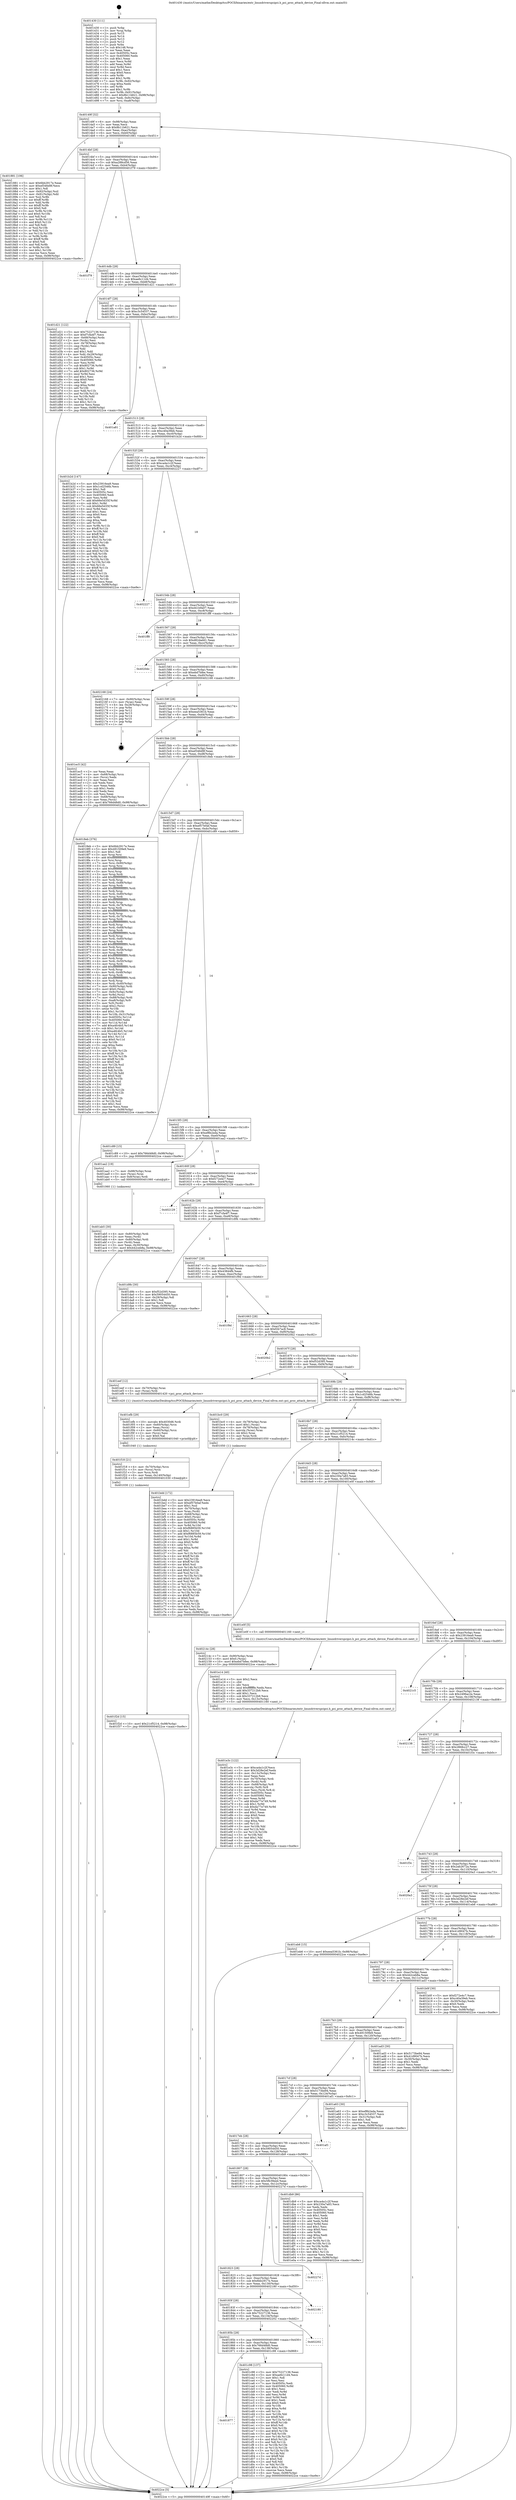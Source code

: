 digraph "0x401430" {
  label = "0x401430 (/mnt/c/Users/mathe/Desktop/tcc/POCII/binaries/extr_linuxdriverspcipci.h_pci_proc_attach_device_Final-ollvm.out::main(0))"
  labelloc = "t"
  node[shape=record]

  Entry [label="",width=0.3,height=0.3,shape=circle,fillcolor=black,style=filled]
  "0x40149f" [label="{
     0x40149f [32]\l
     | [instrs]\l
     &nbsp;&nbsp;0x40149f \<+6\>: mov -0x98(%rbp),%eax\l
     &nbsp;&nbsp;0x4014a5 \<+2\>: mov %eax,%ecx\l
     &nbsp;&nbsp;0x4014a7 \<+6\>: sub $0x8b11b621,%ecx\l
     &nbsp;&nbsp;0x4014ad \<+6\>: mov %eax,-0xac(%rbp)\l
     &nbsp;&nbsp;0x4014b3 \<+6\>: mov %ecx,-0xb0(%rbp)\l
     &nbsp;&nbsp;0x4014b9 \<+6\>: je 0000000000401881 \<main+0x451\>\l
  }"]
  "0x401881" [label="{
     0x401881 [106]\l
     | [instrs]\l
     &nbsp;&nbsp;0x401881 \<+5\>: mov $0x6bb2917e,%eax\l
     &nbsp;&nbsp;0x401886 \<+5\>: mov $0xef346d9f,%ecx\l
     &nbsp;&nbsp;0x40188b \<+2\>: mov $0x1,%dl\l
     &nbsp;&nbsp;0x40188d \<+7\>: mov -0x92(%rbp),%sil\l
     &nbsp;&nbsp;0x401894 \<+7\>: mov -0x91(%rbp),%dil\l
     &nbsp;&nbsp;0x40189b \<+3\>: mov %sil,%r8b\l
     &nbsp;&nbsp;0x40189e \<+4\>: xor $0xff,%r8b\l
     &nbsp;&nbsp;0x4018a2 \<+3\>: mov %dil,%r9b\l
     &nbsp;&nbsp;0x4018a5 \<+4\>: xor $0xff,%r9b\l
     &nbsp;&nbsp;0x4018a9 \<+3\>: xor $0x0,%dl\l
     &nbsp;&nbsp;0x4018ac \<+3\>: mov %r8b,%r10b\l
     &nbsp;&nbsp;0x4018af \<+4\>: and $0x0,%r10b\l
     &nbsp;&nbsp;0x4018b3 \<+3\>: and %dl,%sil\l
     &nbsp;&nbsp;0x4018b6 \<+3\>: mov %r9b,%r11b\l
     &nbsp;&nbsp;0x4018b9 \<+4\>: and $0x0,%r11b\l
     &nbsp;&nbsp;0x4018bd \<+3\>: and %dl,%dil\l
     &nbsp;&nbsp;0x4018c0 \<+3\>: or %sil,%r10b\l
     &nbsp;&nbsp;0x4018c3 \<+3\>: or %dil,%r11b\l
     &nbsp;&nbsp;0x4018c6 \<+3\>: xor %r11b,%r10b\l
     &nbsp;&nbsp;0x4018c9 \<+3\>: or %r9b,%r8b\l
     &nbsp;&nbsp;0x4018cc \<+4\>: xor $0xff,%r8b\l
     &nbsp;&nbsp;0x4018d0 \<+3\>: or $0x0,%dl\l
     &nbsp;&nbsp;0x4018d3 \<+3\>: and %dl,%r8b\l
     &nbsp;&nbsp;0x4018d6 \<+3\>: or %r8b,%r10b\l
     &nbsp;&nbsp;0x4018d9 \<+4\>: test $0x1,%r10b\l
     &nbsp;&nbsp;0x4018dd \<+3\>: cmovne %ecx,%eax\l
     &nbsp;&nbsp;0x4018e0 \<+6\>: mov %eax,-0x98(%rbp)\l
     &nbsp;&nbsp;0x4018e6 \<+5\>: jmp 00000000004022ce \<main+0xe9e\>\l
  }"]
  "0x4014bf" [label="{
     0x4014bf [28]\l
     | [instrs]\l
     &nbsp;&nbsp;0x4014bf \<+5\>: jmp 00000000004014c4 \<main+0x94\>\l
     &nbsp;&nbsp;0x4014c4 \<+6\>: mov -0xac(%rbp),%eax\l
     &nbsp;&nbsp;0x4014ca \<+5\>: sub $0xa288cd56,%eax\l
     &nbsp;&nbsp;0x4014cf \<+6\>: mov %eax,-0xb4(%rbp)\l
     &nbsp;&nbsp;0x4014d5 \<+6\>: je 0000000000401f79 \<main+0xb49\>\l
  }"]
  "0x4022ce" [label="{
     0x4022ce [5]\l
     | [instrs]\l
     &nbsp;&nbsp;0x4022ce \<+5\>: jmp 000000000040149f \<main+0x6f\>\l
  }"]
  "0x401430" [label="{
     0x401430 [111]\l
     | [instrs]\l
     &nbsp;&nbsp;0x401430 \<+1\>: push %rbp\l
     &nbsp;&nbsp;0x401431 \<+3\>: mov %rsp,%rbp\l
     &nbsp;&nbsp;0x401434 \<+2\>: push %r15\l
     &nbsp;&nbsp;0x401436 \<+2\>: push %r14\l
     &nbsp;&nbsp;0x401438 \<+2\>: push %r13\l
     &nbsp;&nbsp;0x40143a \<+2\>: push %r12\l
     &nbsp;&nbsp;0x40143c \<+1\>: push %rbx\l
     &nbsp;&nbsp;0x40143d \<+7\>: sub $0x148,%rsp\l
     &nbsp;&nbsp;0x401444 \<+2\>: xor %eax,%eax\l
     &nbsp;&nbsp;0x401446 \<+7\>: mov 0x40505c,%ecx\l
     &nbsp;&nbsp;0x40144d \<+7\>: mov 0x405060,%edx\l
     &nbsp;&nbsp;0x401454 \<+3\>: sub $0x1,%eax\l
     &nbsp;&nbsp;0x401457 \<+3\>: mov %ecx,%r8d\l
     &nbsp;&nbsp;0x40145a \<+3\>: add %eax,%r8d\l
     &nbsp;&nbsp;0x40145d \<+4\>: imul %r8d,%ecx\l
     &nbsp;&nbsp;0x401461 \<+3\>: and $0x1,%ecx\l
     &nbsp;&nbsp;0x401464 \<+3\>: cmp $0x0,%ecx\l
     &nbsp;&nbsp;0x401467 \<+4\>: sete %r9b\l
     &nbsp;&nbsp;0x40146b \<+4\>: and $0x1,%r9b\l
     &nbsp;&nbsp;0x40146f \<+7\>: mov %r9b,-0x92(%rbp)\l
     &nbsp;&nbsp;0x401476 \<+3\>: cmp $0xa,%edx\l
     &nbsp;&nbsp;0x401479 \<+4\>: setl %r9b\l
     &nbsp;&nbsp;0x40147d \<+4\>: and $0x1,%r9b\l
     &nbsp;&nbsp;0x401481 \<+7\>: mov %r9b,-0x91(%rbp)\l
     &nbsp;&nbsp;0x401488 \<+10\>: movl $0x8b11b621,-0x98(%rbp)\l
     &nbsp;&nbsp;0x401492 \<+6\>: mov %edi,-0x9c(%rbp)\l
     &nbsp;&nbsp;0x401498 \<+7\>: mov %rsi,-0xa8(%rbp)\l
  }"]
  Exit [label="",width=0.3,height=0.3,shape=circle,fillcolor=black,style=filled,peripheries=2]
  "0x401f79" [label="{
     0x401f79\l
  }", style=dashed]
  "0x4014db" [label="{
     0x4014db [28]\l
     | [instrs]\l
     &nbsp;&nbsp;0x4014db \<+5\>: jmp 00000000004014e0 \<main+0xb0\>\l
     &nbsp;&nbsp;0x4014e0 \<+6\>: mov -0xac(%rbp),%eax\l
     &nbsp;&nbsp;0x4014e6 \<+5\>: sub $0xae6c11d4,%eax\l
     &nbsp;&nbsp;0x4014eb \<+6\>: mov %eax,-0xb8(%rbp)\l
     &nbsp;&nbsp;0x4014f1 \<+6\>: je 0000000000401d21 \<main+0x8f1\>\l
  }"]
  "0x401f2d" [label="{
     0x401f2d [15]\l
     | [instrs]\l
     &nbsp;&nbsp;0x401f2d \<+10\>: movl $0x21cf5214,-0x98(%rbp)\l
     &nbsp;&nbsp;0x401f37 \<+5\>: jmp 00000000004022ce \<main+0xe9e\>\l
  }"]
  "0x401d21" [label="{
     0x401d21 [122]\l
     | [instrs]\l
     &nbsp;&nbsp;0x401d21 \<+5\>: mov $0x75227136,%eax\l
     &nbsp;&nbsp;0x401d26 \<+5\>: mov $0xf7cfa4f7,%ecx\l
     &nbsp;&nbsp;0x401d2b \<+4\>: mov -0x68(%rbp),%rdx\l
     &nbsp;&nbsp;0x401d2f \<+2\>: mov (%rdx),%esi\l
     &nbsp;&nbsp;0x401d31 \<+4\>: mov -0x78(%rbp),%rdx\l
     &nbsp;&nbsp;0x401d35 \<+2\>: cmp (%rdx),%esi\l
     &nbsp;&nbsp;0x401d37 \<+4\>: setl %dil\l
     &nbsp;&nbsp;0x401d3b \<+4\>: and $0x1,%dil\l
     &nbsp;&nbsp;0x401d3f \<+4\>: mov %dil,-0x29(%rbp)\l
     &nbsp;&nbsp;0x401d43 \<+7\>: mov 0x40505c,%esi\l
     &nbsp;&nbsp;0x401d4a \<+8\>: mov 0x405060,%r8d\l
     &nbsp;&nbsp;0x401d52 \<+3\>: mov %esi,%r9d\l
     &nbsp;&nbsp;0x401d55 \<+7\>: sub $0x802736,%r9d\l
     &nbsp;&nbsp;0x401d5c \<+4\>: sub $0x1,%r9d\l
     &nbsp;&nbsp;0x401d60 \<+7\>: add $0x802736,%r9d\l
     &nbsp;&nbsp;0x401d67 \<+4\>: imul %r9d,%esi\l
     &nbsp;&nbsp;0x401d6b \<+3\>: and $0x1,%esi\l
     &nbsp;&nbsp;0x401d6e \<+3\>: cmp $0x0,%esi\l
     &nbsp;&nbsp;0x401d71 \<+4\>: sete %dil\l
     &nbsp;&nbsp;0x401d75 \<+4\>: cmp $0xa,%r8d\l
     &nbsp;&nbsp;0x401d79 \<+4\>: setl %r10b\l
     &nbsp;&nbsp;0x401d7d \<+3\>: mov %dil,%r11b\l
     &nbsp;&nbsp;0x401d80 \<+3\>: and %r10b,%r11b\l
     &nbsp;&nbsp;0x401d83 \<+3\>: xor %r10b,%dil\l
     &nbsp;&nbsp;0x401d86 \<+3\>: or %dil,%r11b\l
     &nbsp;&nbsp;0x401d89 \<+4\>: test $0x1,%r11b\l
     &nbsp;&nbsp;0x401d8d \<+3\>: cmovne %ecx,%eax\l
     &nbsp;&nbsp;0x401d90 \<+6\>: mov %eax,-0x98(%rbp)\l
     &nbsp;&nbsp;0x401d96 \<+5\>: jmp 00000000004022ce \<main+0xe9e\>\l
  }"]
  "0x4014f7" [label="{
     0x4014f7 [28]\l
     | [instrs]\l
     &nbsp;&nbsp;0x4014f7 \<+5\>: jmp 00000000004014fc \<main+0xcc\>\l
     &nbsp;&nbsp;0x4014fc \<+6\>: mov -0xac(%rbp),%eax\l
     &nbsp;&nbsp;0x401502 \<+5\>: sub $0xc3c54537,%eax\l
     &nbsp;&nbsp;0x401507 \<+6\>: mov %eax,-0xbc(%rbp)\l
     &nbsp;&nbsp;0x40150d \<+6\>: je 0000000000401a81 \<main+0x651\>\l
  }"]
  "0x401f18" [label="{
     0x401f18 [21]\l
     | [instrs]\l
     &nbsp;&nbsp;0x401f18 \<+4\>: mov -0x70(%rbp),%rcx\l
     &nbsp;&nbsp;0x401f1c \<+3\>: mov (%rcx),%rcx\l
     &nbsp;&nbsp;0x401f1f \<+3\>: mov %rcx,%rdi\l
     &nbsp;&nbsp;0x401f22 \<+6\>: mov %eax,-0x140(%rbp)\l
     &nbsp;&nbsp;0x401f28 \<+5\>: call 0000000000401030 \<free@plt\>\l
     | [calls]\l
     &nbsp;&nbsp;0x401030 \{1\} (unknown)\l
  }"]
  "0x401a81" [label="{
     0x401a81\l
  }", style=dashed]
  "0x401513" [label="{
     0x401513 [28]\l
     | [instrs]\l
     &nbsp;&nbsp;0x401513 \<+5\>: jmp 0000000000401518 \<main+0xe8\>\l
     &nbsp;&nbsp;0x401518 \<+6\>: mov -0xac(%rbp),%eax\l
     &nbsp;&nbsp;0x40151e \<+5\>: sub $0xc40a39eb,%eax\l
     &nbsp;&nbsp;0x401523 \<+6\>: mov %eax,-0xc0(%rbp)\l
     &nbsp;&nbsp;0x401529 \<+6\>: je 0000000000401b2d \<main+0x6fd\>\l
  }"]
  "0x401efb" [label="{
     0x401efb [29]\l
     | [instrs]\l
     &nbsp;&nbsp;0x401efb \<+10\>: movabs $0x4030d6,%rdi\l
     &nbsp;&nbsp;0x401f05 \<+4\>: mov -0x60(%rbp),%rcx\l
     &nbsp;&nbsp;0x401f09 \<+2\>: mov %eax,(%rcx)\l
     &nbsp;&nbsp;0x401f0b \<+4\>: mov -0x60(%rbp),%rcx\l
     &nbsp;&nbsp;0x401f0f \<+2\>: mov (%rcx),%esi\l
     &nbsp;&nbsp;0x401f11 \<+2\>: mov $0x0,%al\l
     &nbsp;&nbsp;0x401f13 \<+5\>: call 0000000000401040 \<printf@plt\>\l
     | [calls]\l
     &nbsp;&nbsp;0x401040 \{1\} (unknown)\l
  }"]
  "0x401b2d" [label="{
     0x401b2d [147]\l
     | [instrs]\l
     &nbsp;&nbsp;0x401b2d \<+5\>: mov $0x23916ea9,%eax\l
     &nbsp;&nbsp;0x401b32 \<+5\>: mov $0x1cd2546b,%ecx\l
     &nbsp;&nbsp;0x401b37 \<+2\>: mov $0x1,%dl\l
     &nbsp;&nbsp;0x401b39 \<+7\>: mov 0x40505c,%esi\l
     &nbsp;&nbsp;0x401b40 \<+7\>: mov 0x405060,%edi\l
     &nbsp;&nbsp;0x401b47 \<+3\>: mov %esi,%r8d\l
     &nbsp;&nbsp;0x401b4a \<+7\>: add $0x66e5d35f,%r8d\l
     &nbsp;&nbsp;0x401b51 \<+4\>: sub $0x1,%r8d\l
     &nbsp;&nbsp;0x401b55 \<+7\>: sub $0x66e5d35f,%r8d\l
     &nbsp;&nbsp;0x401b5c \<+4\>: imul %r8d,%esi\l
     &nbsp;&nbsp;0x401b60 \<+3\>: and $0x1,%esi\l
     &nbsp;&nbsp;0x401b63 \<+3\>: cmp $0x0,%esi\l
     &nbsp;&nbsp;0x401b66 \<+4\>: sete %r9b\l
     &nbsp;&nbsp;0x401b6a \<+3\>: cmp $0xa,%edi\l
     &nbsp;&nbsp;0x401b6d \<+4\>: setl %r10b\l
     &nbsp;&nbsp;0x401b71 \<+3\>: mov %r9b,%r11b\l
     &nbsp;&nbsp;0x401b74 \<+4\>: xor $0xff,%r11b\l
     &nbsp;&nbsp;0x401b78 \<+3\>: mov %r10b,%bl\l
     &nbsp;&nbsp;0x401b7b \<+3\>: xor $0xff,%bl\l
     &nbsp;&nbsp;0x401b7e \<+3\>: xor $0x0,%dl\l
     &nbsp;&nbsp;0x401b81 \<+3\>: mov %r11b,%r14b\l
     &nbsp;&nbsp;0x401b84 \<+4\>: and $0x0,%r14b\l
     &nbsp;&nbsp;0x401b88 \<+3\>: and %dl,%r9b\l
     &nbsp;&nbsp;0x401b8b \<+3\>: mov %bl,%r15b\l
     &nbsp;&nbsp;0x401b8e \<+4\>: and $0x0,%r15b\l
     &nbsp;&nbsp;0x401b92 \<+3\>: and %dl,%r10b\l
     &nbsp;&nbsp;0x401b95 \<+3\>: or %r9b,%r14b\l
     &nbsp;&nbsp;0x401b98 \<+3\>: or %r10b,%r15b\l
     &nbsp;&nbsp;0x401b9b \<+3\>: xor %r15b,%r14b\l
     &nbsp;&nbsp;0x401b9e \<+3\>: or %bl,%r11b\l
     &nbsp;&nbsp;0x401ba1 \<+4\>: xor $0xff,%r11b\l
     &nbsp;&nbsp;0x401ba5 \<+3\>: or $0x0,%dl\l
     &nbsp;&nbsp;0x401ba8 \<+3\>: and %dl,%r11b\l
     &nbsp;&nbsp;0x401bab \<+3\>: or %r11b,%r14b\l
     &nbsp;&nbsp;0x401bae \<+4\>: test $0x1,%r14b\l
     &nbsp;&nbsp;0x401bb2 \<+3\>: cmovne %ecx,%eax\l
     &nbsp;&nbsp;0x401bb5 \<+6\>: mov %eax,-0x98(%rbp)\l
     &nbsp;&nbsp;0x401bbb \<+5\>: jmp 00000000004022ce \<main+0xe9e\>\l
  }"]
  "0x40152f" [label="{
     0x40152f [28]\l
     | [instrs]\l
     &nbsp;&nbsp;0x40152f \<+5\>: jmp 0000000000401534 \<main+0x104\>\l
     &nbsp;&nbsp;0x401534 \<+6\>: mov -0xac(%rbp),%eax\l
     &nbsp;&nbsp;0x40153a \<+5\>: sub $0xca4a1c2f,%eax\l
     &nbsp;&nbsp;0x40153f \<+6\>: mov %eax,-0xc4(%rbp)\l
     &nbsp;&nbsp;0x401545 \<+6\>: je 0000000000402227 \<main+0xdf7\>\l
  }"]
  "0x401e3c" [label="{
     0x401e3c [122]\l
     | [instrs]\l
     &nbsp;&nbsp;0x401e3c \<+5\>: mov $0xca4a1c2f,%ecx\l
     &nbsp;&nbsp;0x401e41 \<+5\>: mov $0x3d28e2ef,%edx\l
     &nbsp;&nbsp;0x401e46 \<+6\>: mov -0x13c(%rbp),%esi\l
     &nbsp;&nbsp;0x401e4c \<+3\>: imul %eax,%esi\l
     &nbsp;&nbsp;0x401e4f \<+4\>: mov -0x70(%rbp),%rdi\l
     &nbsp;&nbsp;0x401e53 \<+3\>: mov (%rdi),%rdi\l
     &nbsp;&nbsp;0x401e56 \<+4\>: mov -0x68(%rbp),%r8\l
     &nbsp;&nbsp;0x401e5a \<+3\>: movslq (%r8),%r8\l
     &nbsp;&nbsp;0x401e5d \<+4\>: mov %esi,(%rdi,%r8,4)\l
     &nbsp;&nbsp;0x401e61 \<+7\>: mov 0x40505c,%eax\l
     &nbsp;&nbsp;0x401e68 \<+7\>: mov 0x405060,%esi\l
     &nbsp;&nbsp;0x401e6f \<+3\>: mov %eax,%r9d\l
     &nbsp;&nbsp;0x401e72 \<+7\>: add $0xda77e749,%r9d\l
     &nbsp;&nbsp;0x401e79 \<+4\>: sub $0x1,%r9d\l
     &nbsp;&nbsp;0x401e7d \<+7\>: sub $0xda77e749,%r9d\l
     &nbsp;&nbsp;0x401e84 \<+4\>: imul %r9d,%eax\l
     &nbsp;&nbsp;0x401e88 \<+3\>: and $0x1,%eax\l
     &nbsp;&nbsp;0x401e8b \<+3\>: cmp $0x0,%eax\l
     &nbsp;&nbsp;0x401e8e \<+4\>: sete %r10b\l
     &nbsp;&nbsp;0x401e92 \<+3\>: cmp $0xa,%esi\l
     &nbsp;&nbsp;0x401e95 \<+4\>: setl %r11b\l
     &nbsp;&nbsp;0x401e99 \<+3\>: mov %r10b,%bl\l
     &nbsp;&nbsp;0x401e9c \<+3\>: and %r11b,%bl\l
     &nbsp;&nbsp;0x401e9f \<+3\>: xor %r11b,%r10b\l
     &nbsp;&nbsp;0x401ea2 \<+3\>: or %r10b,%bl\l
     &nbsp;&nbsp;0x401ea5 \<+3\>: test $0x1,%bl\l
     &nbsp;&nbsp;0x401ea8 \<+3\>: cmovne %edx,%ecx\l
     &nbsp;&nbsp;0x401eab \<+6\>: mov %ecx,-0x98(%rbp)\l
     &nbsp;&nbsp;0x401eb1 \<+5\>: jmp 00000000004022ce \<main+0xe9e\>\l
  }"]
  "0x402227" [label="{
     0x402227\l
  }", style=dashed]
  "0x40154b" [label="{
     0x40154b [28]\l
     | [instrs]\l
     &nbsp;&nbsp;0x40154b \<+5\>: jmp 0000000000401550 \<main+0x120\>\l
     &nbsp;&nbsp;0x401550 \<+6\>: mov -0xac(%rbp),%eax\l
     &nbsp;&nbsp;0x401556 \<+5\>: sub $0xd41b9a07,%eax\l
     &nbsp;&nbsp;0x40155b \<+6\>: mov %eax,-0xc8(%rbp)\l
     &nbsp;&nbsp;0x401561 \<+6\>: je 0000000000401ff8 \<main+0xbc8\>\l
  }"]
  "0x401e14" [label="{
     0x401e14 [40]\l
     | [instrs]\l
     &nbsp;&nbsp;0x401e14 \<+5\>: mov $0x2,%ecx\l
     &nbsp;&nbsp;0x401e19 \<+1\>: cltd\l
     &nbsp;&nbsp;0x401e1a \<+2\>: idiv %ecx\l
     &nbsp;&nbsp;0x401e1c \<+6\>: imul $0xfffffffe,%edx,%ecx\l
     &nbsp;&nbsp;0x401e22 \<+6\>: add $0x337212b9,%ecx\l
     &nbsp;&nbsp;0x401e28 \<+3\>: add $0x1,%ecx\l
     &nbsp;&nbsp;0x401e2b \<+6\>: sub $0x337212b9,%ecx\l
     &nbsp;&nbsp;0x401e31 \<+6\>: mov %ecx,-0x13c(%rbp)\l
     &nbsp;&nbsp;0x401e37 \<+5\>: call 0000000000401160 \<next_i\>\l
     | [calls]\l
     &nbsp;&nbsp;0x401160 \{1\} (/mnt/c/Users/mathe/Desktop/tcc/POCII/binaries/extr_linuxdriverspcipci.h_pci_proc_attach_device_Final-ollvm.out::next_i)\l
  }"]
  "0x401ff8" [label="{
     0x401ff8\l
  }", style=dashed]
  "0x401567" [label="{
     0x401567 [28]\l
     | [instrs]\l
     &nbsp;&nbsp;0x401567 \<+5\>: jmp 000000000040156c \<main+0x13c\>\l
     &nbsp;&nbsp;0x40156c \<+6\>: mov -0xac(%rbp),%eax\l
     &nbsp;&nbsp;0x401572 \<+5\>: sub $0xd82dadd1,%eax\l
     &nbsp;&nbsp;0x401577 \<+6\>: mov %eax,-0xcc(%rbp)\l
     &nbsp;&nbsp;0x40157d \<+6\>: je 00000000004020dc \<main+0xcac\>\l
  }"]
  "0x401877" [label="{
     0x401877\l
  }", style=dashed]
  "0x4020dc" [label="{
     0x4020dc\l
  }", style=dashed]
  "0x401583" [label="{
     0x401583 [28]\l
     | [instrs]\l
     &nbsp;&nbsp;0x401583 \<+5\>: jmp 0000000000401588 \<main+0x158\>\l
     &nbsp;&nbsp;0x401588 \<+6\>: mov -0xac(%rbp),%eax\l
     &nbsp;&nbsp;0x40158e \<+5\>: sub $0xebd7bfee,%eax\l
     &nbsp;&nbsp;0x401593 \<+6\>: mov %eax,-0xd0(%rbp)\l
     &nbsp;&nbsp;0x401599 \<+6\>: je 0000000000402168 \<main+0xd38\>\l
  }"]
  "0x401c98" [label="{
     0x401c98 [137]\l
     | [instrs]\l
     &nbsp;&nbsp;0x401c98 \<+5\>: mov $0x75227136,%eax\l
     &nbsp;&nbsp;0x401c9d \<+5\>: mov $0xae6c11d4,%ecx\l
     &nbsp;&nbsp;0x401ca2 \<+2\>: mov $0x1,%dl\l
     &nbsp;&nbsp;0x401ca4 \<+2\>: xor %esi,%esi\l
     &nbsp;&nbsp;0x401ca6 \<+7\>: mov 0x40505c,%edi\l
     &nbsp;&nbsp;0x401cad \<+8\>: mov 0x405060,%r8d\l
     &nbsp;&nbsp;0x401cb5 \<+3\>: sub $0x1,%esi\l
     &nbsp;&nbsp;0x401cb8 \<+3\>: mov %edi,%r9d\l
     &nbsp;&nbsp;0x401cbb \<+3\>: add %esi,%r9d\l
     &nbsp;&nbsp;0x401cbe \<+4\>: imul %r9d,%edi\l
     &nbsp;&nbsp;0x401cc2 \<+3\>: and $0x1,%edi\l
     &nbsp;&nbsp;0x401cc5 \<+3\>: cmp $0x0,%edi\l
     &nbsp;&nbsp;0x401cc8 \<+4\>: sete %r10b\l
     &nbsp;&nbsp;0x401ccc \<+4\>: cmp $0xa,%r8d\l
     &nbsp;&nbsp;0x401cd0 \<+4\>: setl %r11b\l
     &nbsp;&nbsp;0x401cd4 \<+3\>: mov %r10b,%bl\l
     &nbsp;&nbsp;0x401cd7 \<+3\>: xor $0xff,%bl\l
     &nbsp;&nbsp;0x401cda \<+3\>: mov %r11b,%r14b\l
     &nbsp;&nbsp;0x401cdd \<+4\>: xor $0xff,%r14b\l
     &nbsp;&nbsp;0x401ce1 \<+3\>: xor $0x0,%dl\l
     &nbsp;&nbsp;0x401ce4 \<+3\>: mov %bl,%r15b\l
     &nbsp;&nbsp;0x401ce7 \<+4\>: and $0x0,%r15b\l
     &nbsp;&nbsp;0x401ceb \<+3\>: and %dl,%r10b\l
     &nbsp;&nbsp;0x401cee \<+3\>: mov %r14b,%r12b\l
     &nbsp;&nbsp;0x401cf1 \<+4\>: and $0x0,%r12b\l
     &nbsp;&nbsp;0x401cf5 \<+3\>: and %dl,%r11b\l
     &nbsp;&nbsp;0x401cf8 \<+3\>: or %r10b,%r15b\l
     &nbsp;&nbsp;0x401cfb \<+3\>: or %r11b,%r12b\l
     &nbsp;&nbsp;0x401cfe \<+3\>: xor %r12b,%r15b\l
     &nbsp;&nbsp;0x401d01 \<+3\>: or %r14b,%bl\l
     &nbsp;&nbsp;0x401d04 \<+3\>: xor $0xff,%bl\l
     &nbsp;&nbsp;0x401d07 \<+3\>: or $0x0,%dl\l
     &nbsp;&nbsp;0x401d0a \<+2\>: and %dl,%bl\l
     &nbsp;&nbsp;0x401d0c \<+3\>: or %bl,%r15b\l
     &nbsp;&nbsp;0x401d0f \<+4\>: test $0x1,%r15b\l
     &nbsp;&nbsp;0x401d13 \<+3\>: cmovne %ecx,%eax\l
     &nbsp;&nbsp;0x401d16 \<+6\>: mov %eax,-0x98(%rbp)\l
     &nbsp;&nbsp;0x401d1c \<+5\>: jmp 00000000004022ce \<main+0xe9e\>\l
  }"]
  "0x402168" [label="{
     0x402168 [24]\l
     | [instrs]\l
     &nbsp;&nbsp;0x402168 \<+7\>: mov -0x90(%rbp),%rax\l
     &nbsp;&nbsp;0x40216f \<+2\>: mov (%rax),%eax\l
     &nbsp;&nbsp;0x402171 \<+4\>: lea -0x28(%rbp),%rsp\l
     &nbsp;&nbsp;0x402175 \<+1\>: pop %rbx\l
     &nbsp;&nbsp;0x402176 \<+2\>: pop %r12\l
     &nbsp;&nbsp;0x402178 \<+2\>: pop %r13\l
     &nbsp;&nbsp;0x40217a \<+2\>: pop %r14\l
     &nbsp;&nbsp;0x40217c \<+2\>: pop %r15\l
     &nbsp;&nbsp;0x40217e \<+1\>: pop %rbp\l
     &nbsp;&nbsp;0x40217f \<+1\>: ret\l
  }"]
  "0x40159f" [label="{
     0x40159f [28]\l
     | [instrs]\l
     &nbsp;&nbsp;0x40159f \<+5\>: jmp 00000000004015a4 \<main+0x174\>\l
     &nbsp;&nbsp;0x4015a4 \<+6\>: mov -0xac(%rbp),%eax\l
     &nbsp;&nbsp;0x4015aa \<+5\>: sub $0xeea5361b,%eax\l
     &nbsp;&nbsp;0x4015af \<+6\>: mov %eax,-0xd4(%rbp)\l
     &nbsp;&nbsp;0x4015b5 \<+6\>: je 0000000000401ec5 \<main+0xa95\>\l
  }"]
  "0x40185b" [label="{
     0x40185b [28]\l
     | [instrs]\l
     &nbsp;&nbsp;0x40185b \<+5\>: jmp 0000000000401860 \<main+0x430\>\l
     &nbsp;&nbsp;0x401860 \<+6\>: mov -0xac(%rbp),%eax\l
     &nbsp;&nbsp;0x401866 \<+5\>: sub $0x766d48d0,%eax\l
     &nbsp;&nbsp;0x40186b \<+6\>: mov %eax,-0x138(%rbp)\l
     &nbsp;&nbsp;0x401871 \<+6\>: je 0000000000401c98 \<main+0x868\>\l
  }"]
  "0x401ec5" [label="{
     0x401ec5 [42]\l
     | [instrs]\l
     &nbsp;&nbsp;0x401ec5 \<+2\>: xor %eax,%eax\l
     &nbsp;&nbsp;0x401ec7 \<+4\>: mov -0x68(%rbp),%rcx\l
     &nbsp;&nbsp;0x401ecb \<+2\>: mov (%rcx),%edx\l
     &nbsp;&nbsp;0x401ecd \<+2\>: mov %eax,%esi\l
     &nbsp;&nbsp;0x401ecf \<+2\>: sub %edx,%esi\l
     &nbsp;&nbsp;0x401ed1 \<+2\>: mov %eax,%edx\l
     &nbsp;&nbsp;0x401ed3 \<+3\>: sub $0x1,%edx\l
     &nbsp;&nbsp;0x401ed6 \<+2\>: add %edx,%esi\l
     &nbsp;&nbsp;0x401ed8 \<+2\>: sub %esi,%eax\l
     &nbsp;&nbsp;0x401eda \<+4\>: mov -0x68(%rbp),%rcx\l
     &nbsp;&nbsp;0x401ede \<+2\>: mov %eax,(%rcx)\l
     &nbsp;&nbsp;0x401ee0 \<+10\>: movl $0x766d48d0,-0x98(%rbp)\l
     &nbsp;&nbsp;0x401eea \<+5\>: jmp 00000000004022ce \<main+0xe9e\>\l
  }"]
  "0x4015bb" [label="{
     0x4015bb [28]\l
     | [instrs]\l
     &nbsp;&nbsp;0x4015bb \<+5\>: jmp 00000000004015c0 \<main+0x190\>\l
     &nbsp;&nbsp;0x4015c0 \<+6\>: mov -0xac(%rbp),%eax\l
     &nbsp;&nbsp;0x4015c6 \<+5\>: sub $0xef346d9f,%eax\l
     &nbsp;&nbsp;0x4015cb \<+6\>: mov %eax,-0xd8(%rbp)\l
     &nbsp;&nbsp;0x4015d1 \<+6\>: je 00000000004018eb \<main+0x4bb\>\l
  }"]
  "0x402202" [label="{
     0x402202\l
  }", style=dashed]
  "0x4018eb" [label="{
     0x4018eb [376]\l
     | [instrs]\l
     &nbsp;&nbsp;0x4018eb \<+5\>: mov $0x6bb2917e,%eax\l
     &nbsp;&nbsp;0x4018f0 \<+5\>: mov $0x491509e9,%ecx\l
     &nbsp;&nbsp;0x4018f5 \<+2\>: mov $0x1,%dl\l
     &nbsp;&nbsp;0x4018f7 \<+3\>: mov %rsp,%rsi\l
     &nbsp;&nbsp;0x4018fa \<+4\>: add $0xfffffffffffffff0,%rsi\l
     &nbsp;&nbsp;0x4018fe \<+3\>: mov %rsi,%rsp\l
     &nbsp;&nbsp;0x401901 \<+7\>: mov %rsi,-0x90(%rbp)\l
     &nbsp;&nbsp;0x401908 \<+3\>: mov %rsp,%rsi\l
     &nbsp;&nbsp;0x40190b \<+4\>: add $0xfffffffffffffff0,%rsi\l
     &nbsp;&nbsp;0x40190f \<+3\>: mov %rsi,%rsp\l
     &nbsp;&nbsp;0x401912 \<+3\>: mov %rsp,%rdi\l
     &nbsp;&nbsp;0x401915 \<+4\>: add $0xfffffffffffffff0,%rdi\l
     &nbsp;&nbsp;0x401919 \<+3\>: mov %rdi,%rsp\l
     &nbsp;&nbsp;0x40191c \<+7\>: mov %rdi,-0x88(%rbp)\l
     &nbsp;&nbsp;0x401923 \<+3\>: mov %rsp,%rdi\l
     &nbsp;&nbsp;0x401926 \<+4\>: add $0xfffffffffffffff0,%rdi\l
     &nbsp;&nbsp;0x40192a \<+3\>: mov %rdi,%rsp\l
     &nbsp;&nbsp;0x40192d \<+4\>: mov %rdi,-0x80(%rbp)\l
     &nbsp;&nbsp;0x401931 \<+3\>: mov %rsp,%rdi\l
     &nbsp;&nbsp;0x401934 \<+4\>: add $0xfffffffffffffff0,%rdi\l
     &nbsp;&nbsp;0x401938 \<+3\>: mov %rdi,%rsp\l
     &nbsp;&nbsp;0x40193b \<+4\>: mov %rdi,-0x78(%rbp)\l
     &nbsp;&nbsp;0x40193f \<+3\>: mov %rsp,%rdi\l
     &nbsp;&nbsp;0x401942 \<+4\>: add $0xfffffffffffffff0,%rdi\l
     &nbsp;&nbsp;0x401946 \<+3\>: mov %rdi,%rsp\l
     &nbsp;&nbsp;0x401949 \<+4\>: mov %rdi,-0x70(%rbp)\l
     &nbsp;&nbsp;0x40194d \<+3\>: mov %rsp,%rdi\l
     &nbsp;&nbsp;0x401950 \<+4\>: add $0xfffffffffffffff0,%rdi\l
     &nbsp;&nbsp;0x401954 \<+3\>: mov %rdi,%rsp\l
     &nbsp;&nbsp;0x401957 \<+4\>: mov %rdi,-0x68(%rbp)\l
     &nbsp;&nbsp;0x40195b \<+3\>: mov %rsp,%rdi\l
     &nbsp;&nbsp;0x40195e \<+4\>: add $0xfffffffffffffff0,%rdi\l
     &nbsp;&nbsp;0x401962 \<+3\>: mov %rdi,%rsp\l
     &nbsp;&nbsp;0x401965 \<+4\>: mov %rdi,-0x60(%rbp)\l
     &nbsp;&nbsp;0x401969 \<+3\>: mov %rsp,%rdi\l
     &nbsp;&nbsp;0x40196c \<+4\>: add $0xfffffffffffffff0,%rdi\l
     &nbsp;&nbsp;0x401970 \<+3\>: mov %rdi,%rsp\l
     &nbsp;&nbsp;0x401973 \<+4\>: mov %rdi,-0x58(%rbp)\l
     &nbsp;&nbsp;0x401977 \<+3\>: mov %rsp,%rdi\l
     &nbsp;&nbsp;0x40197a \<+4\>: add $0xfffffffffffffff0,%rdi\l
     &nbsp;&nbsp;0x40197e \<+3\>: mov %rdi,%rsp\l
     &nbsp;&nbsp;0x401981 \<+4\>: mov %rdi,-0x50(%rbp)\l
     &nbsp;&nbsp;0x401985 \<+3\>: mov %rsp,%rdi\l
     &nbsp;&nbsp;0x401988 \<+4\>: add $0xfffffffffffffff0,%rdi\l
     &nbsp;&nbsp;0x40198c \<+3\>: mov %rdi,%rsp\l
     &nbsp;&nbsp;0x40198f \<+4\>: mov %rdi,-0x48(%rbp)\l
     &nbsp;&nbsp;0x401993 \<+3\>: mov %rsp,%rdi\l
     &nbsp;&nbsp;0x401996 \<+4\>: add $0xfffffffffffffff0,%rdi\l
     &nbsp;&nbsp;0x40199a \<+3\>: mov %rdi,%rsp\l
     &nbsp;&nbsp;0x40199d \<+4\>: mov %rdi,-0x40(%rbp)\l
     &nbsp;&nbsp;0x4019a1 \<+7\>: mov -0x90(%rbp),%rdi\l
     &nbsp;&nbsp;0x4019a8 \<+6\>: movl $0x0,(%rdi)\l
     &nbsp;&nbsp;0x4019ae \<+7\>: mov -0x9c(%rbp),%r8d\l
     &nbsp;&nbsp;0x4019b5 \<+3\>: mov %r8d,(%rsi)\l
     &nbsp;&nbsp;0x4019b8 \<+7\>: mov -0x88(%rbp),%rdi\l
     &nbsp;&nbsp;0x4019bf \<+7\>: mov -0xa8(%rbp),%r9\l
     &nbsp;&nbsp;0x4019c6 \<+3\>: mov %r9,(%rdi)\l
     &nbsp;&nbsp;0x4019c9 \<+3\>: cmpl $0x2,(%rsi)\l
     &nbsp;&nbsp;0x4019cc \<+4\>: setne %r10b\l
     &nbsp;&nbsp;0x4019d0 \<+4\>: and $0x1,%r10b\l
     &nbsp;&nbsp;0x4019d4 \<+4\>: mov %r10b,-0x31(%rbp)\l
     &nbsp;&nbsp;0x4019d8 \<+8\>: mov 0x40505c,%r11d\l
     &nbsp;&nbsp;0x4019e0 \<+7\>: mov 0x405060,%ebx\l
     &nbsp;&nbsp;0x4019e7 \<+3\>: mov %r11d,%r14d\l
     &nbsp;&nbsp;0x4019ea \<+7\>: add $0xa4fc4b5,%r14d\l
     &nbsp;&nbsp;0x4019f1 \<+4\>: sub $0x1,%r14d\l
     &nbsp;&nbsp;0x4019f5 \<+7\>: sub $0xa4fc4b5,%r14d\l
     &nbsp;&nbsp;0x4019fc \<+4\>: imul %r14d,%r11d\l
     &nbsp;&nbsp;0x401a00 \<+4\>: and $0x1,%r11d\l
     &nbsp;&nbsp;0x401a04 \<+4\>: cmp $0x0,%r11d\l
     &nbsp;&nbsp;0x401a08 \<+4\>: sete %r10b\l
     &nbsp;&nbsp;0x401a0c \<+3\>: cmp $0xa,%ebx\l
     &nbsp;&nbsp;0x401a0f \<+4\>: setl %r15b\l
     &nbsp;&nbsp;0x401a13 \<+3\>: mov %r10b,%r12b\l
     &nbsp;&nbsp;0x401a16 \<+4\>: xor $0xff,%r12b\l
     &nbsp;&nbsp;0x401a1a \<+3\>: mov %r15b,%r13b\l
     &nbsp;&nbsp;0x401a1d \<+4\>: xor $0xff,%r13b\l
     &nbsp;&nbsp;0x401a21 \<+3\>: xor $0x0,%dl\l
     &nbsp;&nbsp;0x401a24 \<+3\>: mov %r12b,%sil\l
     &nbsp;&nbsp;0x401a27 \<+4\>: and $0x0,%sil\l
     &nbsp;&nbsp;0x401a2b \<+3\>: and %dl,%r10b\l
     &nbsp;&nbsp;0x401a2e \<+3\>: mov %r13b,%dil\l
     &nbsp;&nbsp;0x401a31 \<+4\>: and $0x0,%dil\l
     &nbsp;&nbsp;0x401a35 \<+3\>: and %dl,%r15b\l
     &nbsp;&nbsp;0x401a38 \<+3\>: or %r10b,%sil\l
     &nbsp;&nbsp;0x401a3b \<+3\>: or %r15b,%dil\l
     &nbsp;&nbsp;0x401a3e \<+3\>: xor %dil,%sil\l
     &nbsp;&nbsp;0x401a41 \<+3\>: or %r13b,%r12b\l
     &nbsp;&nbsp;0x401a44 \<+4\>: xor $0xff,%r12b\l
     &nbsp;&nbsp;0x401a48 \<+3\>: or $0x0,%dl\l
     &nbsp;&nbsp;0x401a4b \<+3\>: and %dl,%r12b\l
     &nbsp;&nbsp;0x401a4e \<+3\>: or %r12b,%sil\l
     &nbsp;&nbsp;0x401a51 \<+4\>: test $0x1,%sil\l
     &nbsp;&nbsp;0x401a55 \<+3\>: cmovne %ecx,%eax\l
     &nbsp;&nbsp;0x401a58 \<+6\>: mov %eax,-0x98(%rbp)\l
     &nbsp;&nbsp;0x401a5e \<+5\>: jmp 00000000004022ce \<main+0xe9e\>\l
  }"]
  "0x4015d7" [label="{
     0x4015d7 [28]\l
     | [instrs]\l
     &nbsp;&nbsp;0x4015d7 \<+5\>: jmp 00000000004015dc \<main+0x1ac\>\l
     &nbsp;&nbsp;0x4015dc \<+6\>: mov -0xac(%rbp),%eax\l
     &nbsp;&nbsp;0x4015e2 \<+5\>: sub $0xef57b0af,%eax\l
     &nbsp;&nbsp;0x4015e7 \<+6\>: mov %eax,-0xdc(%rbp)\l
     &nbsp;&nbsp;0x4015ed \<+6\>: je 0000000000401c89 \<main+0x859\>\l
  }"]
  "0x40183f" [label="{
     0x40183f [28]\l
     | [instrs]\l
     &nbsp;&nbsp;0x40183f \<+5\>: jmp 0000000000401844 \<main+0x414\>\l
     &nbsp;&nbsp;0x401844 \<+6\>: mov -0xac(%rbp),%eax\l
     &nbsp;&nbsp;0x40184a \<+5\>: sub $0x75227136,%eax\l
     &nbsp;&nbsp;0x40184f \<+6\>: mov %eax,-0x134(%rbp)\l
     &nbsp;&nbsp;0x401855 \<+6\>: je 0000000000402202 \<main+0xdd2\>\l
  }"]
  "0x402180" [label="{
     0x402180\l
  }", style=dashed]
  "0x401c89" [label="{
     0x401c89 [15]\l
     | [instrs]\l
     &nbsp;&nbsp;0x401c89 \<+10\>: movl $0x766d48d0,-0x98(%rbp)\l
     &nbsp;&nbsp;0x401c93 \<+5\>: jmp 00000000004022ce \<main+0xe9e\>\l
  }"]
  "0x4015f3" [label="{
     0x4015f3 [28]\l
     | [instrs]\l
     &nbsp;&nbsp;0x4015f3 \<+5\>: jmp 00000000004015f8 \<main+0x1c8\>\l
     &nbsp;&nbsp;0x4015f8 \<+6\>: mov -0xac(%rbp),%eax\l
     &nbsp;&nbsp;0x4015fe \<+5\>: sub $0xef8b2eda,%eax\l
     &nbsp;&nbsp;0x401603 \<+6\>: mov %eax,-0xe0(%rbp)\l
     &nbsp;&nbsp;0x401609 \<+6\>: je 0000000000401aa2 \<main+0x672\>\l
  }"]
  "0x401823" [label="{
     0x401823 [28]\l
     | [instrs]\l
     &nbsp;&nbsp;0x401823 \<+5\>: jmp 0000000000401828 \<main+0x3f8\>\l
     &nbsp;&nbsp;0x401828 \<+6\>: mov -0xac(%rbp),%eax\l
     &nbsp;&nbsp;0x40182e \<+5\>: sub $0x6bb2917e,%eax\l
     &nbsp;&nbsp;0x401833 \<+6\>: mov %eax,-0x130(%rbp)\l
     &nbsp;&nbsp;0x401839 \<+6\>: je 0000000000402180 \<main+0xd50\>\l
  }"]
  "0x401aa2" [label="{
     0x401aa2 [19]\l
     | [instrs]\l
     &nbsp;&nbsp;0x401aa2 \<+7\>: mov -0x88(%rbp),%rax\l
     &nbsp;&nbsp;0x401aa9 \<+3\>: mov (%rax),%rax\l
     &nbsp;&nbsp;0x401aac \<+4\>: mov 0x8(%rax),%rdi\l
     &nbsp;&nbsp;0x401ab0 \<+5\>: call 0000000000401060 \<atoi@plt\>\l
     | [calls]\l
     &nbsp;&nbsp;0x401060 \{1\} (unknown)\l
  }"]
  "0x40160f" [label="{
     0x40160f [28]\l
     | [instrs]\l
     &nbsp;&nbsp;0x40160f \<+5\>: jmp 0000000000401614 \<main+0x1e4\>\l
     &nbsp;&nbsp;0x401614 \<+6\>: mov -0xac(%rbp),%eax\l
     &nbsp;&nbsp;0x40161a \<+5\>: sub $0xf272e4c7,%eax\l
     &nbsp;&nbsp;0x40161f \<+6\>: mov %eax,-0xe4(%rbp)\l
     &nbsp;&nbsp;0x401625 \<+6\>: je 0000000000402129 \<main+0xcf9\>\l
  }"]
  "0x40227d" [label="{
     0x40227d\l
  }", style=dashed]
  "0x402129" [label="{
     0x402129\l
  }", style=dashed]
  "0x40162b" [label="{
     0x40162b [28]\l
     | [instrs]\l
     &nbsp;&nbsp;0x40162b \<+5\>: jmp 0000000000401630 \<main+0x200\>\l
     &nbsp;&nbsp;0x401630 \<+6\>: mov -0xac(%rbp),%eax\l
     &nbsp;&nbsp;0x401636 \<+5\>: sub $0xf7cfa4f7,%eax\l
     &nbsp;&nbsp;0x40163b \<+6\>: mov %eax,-0xe8(%rbp)\l
     &nbsp;&nbsp;0x401641 \<+6\>: je 0000000000401d9b \<main+0x96b\>\l
  }"]
  "0x401807" [label="{
     0x401807 [28]\l
     | [instrs]\l
     &nbsp;&nbsp;0x401807 \<+5\>: jmp 000000000040180c \<main+0x3dc\>\l
     &nbsp;&nbsp;0x40180c \<+6\>: mov -0xac(%rbp),%eax\l
     &nbsp;&nbsp;0x401812 \<+5\>: sub $0x5fb39eed,%eax\l
     &nbsp;&nbsp;0x401817 \<+6\>: mov %eax,-0x12c(%rbp)\l
     &nbsp;&nbsp;0x40181d \<+6\>: je 000000000040227d \<main+0xe4d\>\l
  }"]
  "0x401d9b" [label="{
     0x401d9b [30]\l
     | [instrs]\l
     &nbsp;&nbsp;0x401d9b \<+5\>: mov $0xf52d395,%eax\l
     &nbsp;&nbsp;0x401da0 \<+5\>: mov $0x59054450,%ecx\l
     &nbsp;&nbsp;0x401da5 \<+3\>: mov -0x29(%rbp),%dl\l
     &nbsp;&nbsp;0x401da8 \<+3\>: test $0x1,%dl\l
     &nbsp;&nbsp;0x401dab \<+3\>: cmovne %ecx,%eax\l
     &nbsp;&nbsp;0x401dae \<+6\>: mov %eax,-0x98(%rbp)\l
     &nbsp;&nbsp;0x401db4 \<+5\>: jmp 00000000004022ce \<main+0xe9e\>\l
  }"]
  "0x401647" [label="{
     0x401647 [28]\l
     | [instrs]\l
     &nbsp;&nbsp;0x401647 \<+5\>: jmp 000000000040164c \<main+0x21c\>\l
     &nbsp;&nbsp;0x40164c \<+6\>: mov -0xac(%rbp),%eax\l
     &nbsp;&nbsp;0x401652 \<+5\>: sub $0x43844fb,%eax\l
     &nbsp;&nbsp;0x401657 \<+6\>: mov %eax,-0xec(%rbp)\l
     &nbsp;&nbsp;0x40165d \<+6\>: je 0000000000401f9d \<main+0xb6d\>\l
  }"]
  "0x401db9" [label="{
     0x401db9 [86]\l
     | [instrs]\l
     &nbsp;&nbsp;0x401db9 \<+5\>: mov $0xca4a1c2f,%eax\l
     &nbsp;&nbsp;0x401dbe \<+5\>: mov $0x230a7a83,%ecx\l
     &nbsp;&nbsp;0x401dc3 \<+2\>: xor %edx,%edx\l
     &nbsp;&nbsp;0x401dc5 \<+7\>: mov 0x40505c,%esi\l
     &nbsp;&nbsp;0x401dcc \<+7\>: mov 0x405060,%edi\l
     &nbsp;&nbsp;0x401dd3 \<+3\>: sub $0x1,%edx\l
     &nbsp;&nbsp;0x401dd6 \<+3\>: mov %esi,%r8d\l
     &nbsp;&nbsp;0x401dd9 \<+3\>: add %edx,%r8d\l
     &nbsp;&nbsp;0x401ddc \<+4\>: imul %r8d,%esi\l
     &nbsp;&nbsp;0x401de0 \<+3\>: and $0x1,%esi\l
     &nbsp;&nbsp;0x401de3 \<+3\>: cmp $0x0,%esi\l
     &nbsp;&nbsp;0x401de6 \<+4\>: sete %r9b\l
     &nbsp;&nbsp;0x401dea \<+3\>: cmp $0xa,%edi\l
     &nbsp;&nbsp;0x401ded \<+4\>: setl %r10b\l
     &nbsp;&nbsp;0x401df1 \<+3\>: mov %r9b,%r11b\l
     &nbsp;&nbsp;0x401df4 \<+3\>: and %r10b,%r11b\l
     &nbsp;&nbsp;0x401df7 \<+3\>: xor %r10b,%r9b\l
     &nbsp;&nbsp;0x401dfa \<+3\>: or %r9b,%r11b\l
     &nbsp;&nbsp;0x401dfd \<+4\>: test $0x1,%r11b\l
     &nbsp;&nbsp;0x401e01 \<+3\>: cmovne %ecx,%eax\l
     &nbsp;&nbsp;0x401e04 \<+6\>: mov %eax,-0x98(%rbp)\l
     &nbsp;&nbsp;0x401e0a \<+5\>: jmp 00000000004022ce \<main+0xe9e\>\l
  }"]
  "0x401f9d" [label="{
     0x401f9d\l
  }", style=dashed]
  "0x401663" [label="{
     0x401663 [28]\l
     | [instrs]\l
     &nbsp;&nbsp;0x401663 \<+5\>: jmp 0000000000401668 \<main+0x238\>\l
     &nbsp;&nbsp;0x401668 \<+6\>: mov -0xac(%rbp),%eax\l
     &nbsp;&nbsp;0x40166e \<+5\>: sub $0xf2b7ac8,%eax\l
     &nbsp;&nbsp;0x401673 \<+6\>: mov %eax,-0xf0(%rbp)\l
     &nbsp;&nbsp;0x401679 \<+6\>: je 00000000004020b2 \<main+0xc82\>\l
  }"]
  "0x4017eb" [label="{
     0x4017eb [28]\l
     | [instrs]\l
     &nbsp;&nbsp;0x4017eb \<+5\>: jmp 00000000004017f0 \<main+0x3c0\>\l
     &nbsp;&nbsp;0x4017f0 \<+6\>: mov -0xac(%rbp),%eax\l
     &nbsp;&nbsp;0x4017f6 \<+5\>: sub $0x59054450,%eax\l
     &nbsp;&nbsp;0x4017fb \<+6\>: mov %eax,-0x128(%rbp)\l
     &nbsp;&nbsp;0x401801 \<+6\>: je 0000000000401db9 \<main+0x989\>\l
  }"]
  "0x4020b2" [label="{
     0x4020b2\l
  }", style=dashed]
  "0x40167f" [label="{
     0x40167f [28]\l
     | [instrs]\l
     &nbsp;&nbsp;0x40167f \<+5\>: jmp 0000000000401684 \<main+0x254\>\l
     &nbsp;&nbsp;0x401684 \<+6\>: mov -0xac(%rbp),%eax\l
     &nbsp;&nbsp;0x40168a \<+5\>: sub $0xf52d395,%eax\l
     &nbsp;&nbsp;0x40168f \<+6\>: mov %eax,-0xf4(%rbp)\l
     &nbsp;&nbsp;0x401695 \<+6\>: je 0000000000401eef \<main+0xabf\>\l
  }"]
  "0x401af1" [label="{
     0x401af1\l
  }", style=dashed]
  "0x401eef" [label="{
     0x401eef [12]\l
     | [instrs]\l
     &nbsp;&nbsp;0x401eef \<+4\>: mov -0x70(%rbp),%rax\l
     &nbsp;&nbsp;0x401ef3 \<+3\>: mov (%rax),%rdi\l
     &nbsp;&nbsp;0x401ef6 \<+5\>: call 0000000000401420 \<pci_proc_attach_device\>\l
     | [calls]\l
     &nbsp;&nbsp;0x401420 \{1\} (/mnt/c/Users/mathe/Desktop/tcc/POCII/binaries/extr_linuxdriverspcipci.h_pci_proc_attach_device_Final-ollvm.out::pci_proc_attach_device)\l
  }"]
  "0x40169b" [label="{
     0x40169b [28]\l
     | [instrs]\l
     &nbsp;&nbsp;0x40169b \<+5\>: jmp 00000000004016a0 \<main+0x270\>\l
     &nbsp;&nbsp;0x4016a0 \<+6\>: mov -0xac(%rbp),%eax\l
     &nbsp;&nbsp;0x4016a6 \<+5\>: sub $0x1cd2546b,%eax\l
     &nbsp;&nbsp;0x4016ab \<+6\>: mov %eax,-0xf8(%rbp)\l
     &nbsp;&nbsp;0x4016b1 \<+6\>: je 0000000000401bc0 \<main+0x790\>\l
  }"]
  "0x401bdd" [label="{
     0x401bdd [172]\l
     | [instrs]\l
     &nbsp;&nbsp;0x401bdd \<+5\>: mov $0x23916ea9,%ecx\l
     &nbsp;&nbsp;0x401be2 \<+5\>: mov $0xef57b0af,%edx\l
     &nbsp;&nbsp;0x401be7 \<+3\>: mov $0x1,%sil\l
     &nbsp;&nbsp;0x401bea \<+4\>: mov -0x70(%rbp),%rdi\l
     &nbsp;&nbsp;0x401bee \<+3\>: mov %rax,(%rdi)\l
     &nbsp;&nbsp;0x401bf1 \<+4\>: mov -0x68(%rbp),%rax\l
     &nbsp;&nbsp;0x401bf5 \<+6\>: movl $0x0,(%rax)\l
     &nbsp;&nbsp;0x401bfb \<+8\>: mov 0x40505c,%r8d\l
     &nbsp;&nbsp;0x401c03 \<+8\>: mov 0x405060,%r9d\l
     &nbsp;&nbsp;0x401c0b \<+3\>: mov %r8d,%r10d\l
     &nbsp;&nbsp;0x401c0e \<+7\>: sub $0xf6885b59,%r10d\l
     &nbsp;&nbsp;0x401c15 \<+4\>: sub $0x1,%r10d\l
     &nbsp;&nbsp;0x401c19 \<+7\>: add $0xf6885b59,%r10d\l
     &nbsp;&nbsp;0x401c20 \<+4\>: imul %r10d,%r8d\l
     &nbsp;&nbsp;0x401c24 \<+4\>: and $0x1,%r8d\l
     &nbsp;&nbsp;0x401c28 \<+4\>: cmp $0x0,%r8d\l
     &nbsp;&nbsp;0x401c2c \<+4\>: sete %r11b\l
     &nbsp;&nbsp;0x401c30 \<+4\>: cmp $0xa,%r9d\l
     &nbsp;&nbsp;0x401c34 \<+3\>: setl %bl\l
     &nbsp;&nbsp;0x401c37 \<+3\>: mov %r11b,%r14b\l
     &nbsp;&nbsp;0x401c3a \<+4\>: xor $0xff,%r14b\l
     &nbsp;&nbsp;0x401c3e \<+3\>: mov %bl,%r15b\l
     &nbsp;&nbsp;0x401c41 \<+4\>: xor $0xff,%r15b\l
     &nbsp;&nbsp;0x401c45 \<+4\>: xor $0x0,%sil\l
     &nbsp;&nbsp;0x401c49 \<+3\>: mov %r14b,%r12b\l
     &nbsp;&nbsp;0x401c4c \<+4\>: and $0x0,%r12b\l
     &nbsp;&nbsp;0x401c50 \<+3\>: and %sil,%r11b\l
     &nbsp;&nbsp;0x401c53 \<+3\>: mov %r15b,%r13b\l
     &nbsp;&nbsp;0x401c56 \<+4\>: and $0x0,%r13b\l
     &nbsp;&nbsp;0x401c5a \<+3\>: and %sil,%bl\l
     &nbsp;&nbsp;0x401c5d \<+3\>: or %r11b,%r12b\l
     &nbsp;&nbsp;0x401c60 \<+3\>: or %bl,%r13b\l
     &nbsp;&nbsp;0x401c63 \<+3\>: xor %r13b,%r12b\l
     &nbsp;&nbsp;0x401c66 \<+3\>: or %r15b,%r14b\l
     &nbsp;&nbsp;0x401c69 \<+4\>: xor $0xff,%r14b\l
     &nbsp;&nbsp;0x401c6d \<+4\>: or $0x0,%sil\l
     &nbsp;&nbsp;0x401c71 \<+3\>: and %sil,%r14b\l
     &nbsp;&nbsp;0x401c74 \<+3\>: or %r14b,%r12b\l
     &nbsp;&nbsp;0x401c77 \<+4\>: test $0x1,%r12b\l
     &nbsp;&nbsp;0x401c7b \<+3\>: cmovne %edx,%ecx\l
     &nbsp;&nbsp;0x401c7e \<+6\>: mov %ecx,-0x98(%rbp)\l
     &nbsp;&nbsp;0x401c84 \<+5\>: jmp 00000000004022ce \<main+0xe9e\>\l
  }"]
  "0x401bc0" [label="{
     0x401bc0 [29]\l
     | [instrs]\l
     &nbsp;&nbsp;0x401bc0 \<+4\>: mov -0x78(%rbp),%rax\l
     &nbsp;&nbsp;0x401bc4 \<+6\>: movl $0x1,(%rax)\l
     &nbsp;&nbsp;0x401bca \<+4\>: mov -0x78(%rbp),%rax\l
     &nbsp;&nbsp;0x401bce \<+3\>: movslq (%rax),%rax\l
     &nbsp;&nbsp;0x401bd1 \<+4\>: shl $0x2,%rax\l
     &nbsp;&nbsp;0x401bd5 \<+3\>: mov %rax,%rdi\l
     &nbsp;&nbsp;0x401bd8 \<+5\>: call 0000000000401050 \<malloc@plt\>\l
     | [calls]\l
     &nbsp;&nbsp;0x401050 \{1\} (unknown)\l
  }"]
  "0x4016b7" [label="{
     0x4016b7 [28]\l
     | [instrs]\l
     &nbsp;&nbsp;0x4016b7 \<+5\>: jmp 00000000004016bc \<main+0x28c\>\l
     &nbsp;&nbsp;0x4016bc \<+6\>: mov -0xac(%rbp),%eax\l
     &nbsp;&nbsp;0x4016c2 \<+5\>: sub $0x21cf5214,%eax\l
     &nbsp;&nbsp;0x4016c7 \<+6\>: mov %eax,-0xfc(%rbp)\l
     &nbsp;&nbsp;0x4016cd \<+6\>: je 000000000040214c \<main+0xd1c\>\l
  }"]
  "0x401ab5" [label="{
     0x401ab5 [30]\l
     | [instrs]\l
     &nbsp;&nbsp;0x401ab5 \<+4\>: mov -0x80(%rbp),%rdi\l
     &nbsp;&nbsp;0x401ab9 \<+2\>: mov %eax,(%rdi)\l
     &nbsp;&nbsp;0x401abb \<+4\>: mov -0x80(%rbp),%rdi\l
     &nbsp;&nbsp;0x401abf \<+2\>: mov (%rdi),%eax\l
     &nbsp;&nbsp;0x401ac1 \<+3\>: mov %eax,-0x30(%rbp)\l
     &nbsp;&nbsp;0x401ac4 \<+10\>: movl $0x442ceb8a,-0x98(%rbp)\l
     &nbsp;&nbsp;0x401ace \<+5\>: jmp 00000000004022ce \<main+0xe9e\>\l
  }"]
  "0x40214c" [label="{
     0x40214c [28]\l
     | [instrs]\l
     &nbsp;&nbsp;0x40214c \<+7\>: mov -0x90(%rbp),%rax\l
     &nbsp;&nbsp;0x402153 \<+6\>: movl $0x0,(%rax)\l
     &nbsp;&nbsp;0x402159 \<+10\>: movl $0xebd7bfee,-0x98(%rbp)\l
     &nbsp;&nbsp;0x402163 \<+5\>: jmp 00000000004022ce \<main+0xe9e\>\l
  }"]
  "0x4016d3" [label="{
     0x4016d3 [28]\l
     | [instrs]\l
     &nbsp;&nbsp;0x4016d3 \<+5\>: jmp 00000000004016d8 \<main+0x2a8\>\l
     &nbsp;&nbsp;0x4016d8 \<+6\>: mov -0xac(%rbp),%eax\l
     &nbsp;&nbsp;0x4016de \<+5\>: sub $0x230a7a83,%eax\l
     &nbsp;&nbsp;0x4016e3 \<+6\>: mov %eax,-0x100(%rbp)\l
     &nbsp;&nbsp;0x4016e9 \<+6\>: je 0000000000401e0f \<main+0x9df\>\l
  }"]
  "0x4017cf" [label="{
     0x4017cf [28]\l
     | [instrs]\l
     &nbsp;&nbsp;0x4017cf \<+5\>: jmp 00000000004017d4 \<main+0x3a4\>\l
     &nbsp;&nbsp;0x4017d4 \<+6\>: mov -0xac(%rbp),%eax\l
     &nbsp;&nbsp;0x4017da \<+5\>: sub $0x5173be94,%eax\l
     &nbsp;&nbsp;0x4017df \<+6\>: mov %eax,-0x124(%rbp)\l
     &nbsp;&nbsp;0x4017e5 \<+6\>: je 0000000000401af1 \<main+0x6c1\>\l
  }"]
  "0x401e0f" [label="{
     0x401e0f [5]\l
     | [instrs]\l
     &nbsp;&nbsp;0x401e0f \<+5\>: call 0000000000401160 \<next_i\>\l
     | [calls]\l
     &nbsp;&nbsp;0x401160 \{1\} (/mnt/c/Users/mathe/Desktop/tcc/POCII/binaries/extr_linuxdriverspcipci.h_pci_proc_attach_device_Final-ollvm.out::next_i)\l
  }"]
  "0x4016ef" [label="{
     0x4016ef [28]\l
     | [instrs]\l
     &nbsp;&nbsp;0x4016ef \<+5\>: jmp 00000000004016f4 \<main+0x2c4\>\l
     &nbsp;&nbsp;0x4016f4 \<+6\>: mov -0xac(%rbp),%eax\l
     &nbsp;&nbsp;0x4016fa \<+5\>: sub $0x23916ea9,%eax\l
     &nbsp;&nbsp;0x4016ff \<+6\>: mov %eax,-0x104(%rbp)\l
     &nbsp;&nbsp;0x401705 \<+6\>: je 00000000004021c5 \<main+0xd95\>\l
  }"]
  "0x401a63" [label="{
     0x401a63 [30]\l
     | [instrs]\l
     &nbsp;&nbsp;0x401a63 \<+5\>: mov $0xef8b2eda,%eax\l
     &nbsp;&nbsp;0x401a68 \<+5\>: mov $0xc3c54537,%ecx\l
     &nbsp;&nbsp;0x401a6d \<+3\>: mov -0x31(%rbp),%dl\l
     &nbsp;&nbsp;0x401a70 \<+3\>: test $0x1,%dl\l
     &nbsp;&nbsp;0x401a73 \<+3\>: cmovne %ecx,%eax\l
     &nbsp;&nbsp;0x401a76 \<+6\>: mov %eax,-0x98(%rbp)\l
     &nbsp;&nbsp;0x401a7c \<+5\>: jmp 00000000004022ce \<main+0xe9e\>\l
  }"]
  "0x4021c5" [label="{
     0x4021c5\l
  }", style=dashed]
  "0x40170b" [label="{
     0x40170b [28]\l
     | [instrs]\l
     &nbsp;&nbsp;0x40170b \<+5\>: jmp 0000000000401710 \<main+0x2e0\>\l
     &nbsp;&nbsp;0x401710 \<+6\>: mov -0xac(%rbp),%eax\l
     &nbsp;&nbsp;0x401716 \<+5\>: sub $0x2496ac2e,%eax\l
     &nbsp;&nbsp;0x40171b \<+6\>: mov %eax,-0x108(%rbp)\l
     &nbsp;&nbsp;0x401721 \<+6\>: je 0000000000402138 \<main+0xd08\>\l
  }"]
  "0x4017b3" [label="{
     0x4017b3 [28]\l
     | [instrs]\l
     &nbsp;&nbsp;0x4017b3 \<+5\>: jmp 00000000004017b8 \<main+0x388\>\l
     &nbsp;&nbsp;0x4017b8 \<+6\>: mov -0xac(%rbp),%eax\l
     &nbsp;&nbsp;0x4017be \<+5\>: sub $0x491509e9,%eax\l
     &nbsp;&nbsp;0x4017c3 \<+6\>: mov %eax,-0x120(%rbp)\l
     &nbsp;&nbsp;0x4017c9 \<+6\>: je 0000000000401a63 \<main+0x633\>\l
  }"]
  "0x402138" [label="{
     0x402138\l
  }", style=dashed]
  "0x401727" [label="{
     0x401727 [28]\l
     | [instrs]\l
     &nbsp;&nbsp;0x401727 \<+5\>: jmp 000000000040172c \<main+0x2fc\>\l
     &nbsp;&nbsp;0x40172c \<+6\>: mov -0xac(%rbp),%eax\l
     &nbsp;&nbsp;0x401732 \<+5\>: sub $0x2868cc27,%eax\l
     &nbsp;&nbsp;0x401737 \<+6\>: mov %eax,-0x10c(%rbp)\l
     &nbsp;&nbsp;0x40173d \<+6\>: je 0000000000401f3c \<main+0xb0c\>\l
  }"]
  "0x401ad3" [label="{
     0x401ad3 [30]\l
     | [instrs]\l
     &nbsp;&nbsp;0x401ad3 \<+5\>: mov $0x5173be94,%eax\l
     &nbsp;&nbsp;0x401ad8 \<+5\>: mov $0x41d9047b,%ecx\l
     &nbsp;&nbsp;0x401add \<+3\>: mov -0x30(%rbp),%edx\l
     &nbsp;&nbsp;0x401ae0 \<+3\>: cmp $0x1,%edx\l
     &nbsp;&nbsp;0x401ae3 \<+3\>: cmovl %ecx,%eax\l
     &nbsp;&nbsp;0x401ae6 \<+6\>: mov %eax,-0x98(%rbp)\l
     &nbsp;&nbsp;0x401aec \<+5\>: jmp 00000000004022ce \<main+0xe9e\>\l
  }"]
  "0x401f3c" [label="{
     0x401f3c\l
  }", style=dashed]
  "0x401743" [label="{
     0x401743 [28]\l
     | [instrs]\l
     &nbsp;&nbsp;0x401743 \<+5\>: jmp 0000000000401748 \<main+0x318\>\l
     &nbsp;&nbsp;0x401748 \<+6\>: mov -0xac(%rbp),%eax\l
     &nbsp;&nbsp;0x40174e \<+5\>: sub $0x2ab2672a,%eax\l
     &nbsp;&nbsp;0x401753 \<+6\>: mov %eax,-0x110(%rbp)\l
     &nbsp;&nbsp;0x401759 \<+6\>: je 00000000004020a3 \<main+0xc73\>\l
  }"]
  "0x401797" [label="{
     0x401797 [28]\l
     | [instrs]\l
     &nbsp;&nbsp;0x401797 \<+5\>: jmp 000000000040179c \<main+0x36c\>\l
     &nbsp;&nbsp;0x40179c \<+6\>: mov -0xac(%rbp),%eax\l
     &nbsp;&nbsp;0x4017a2 \<+5\>: sub $0x442ceb8a,%eax\l
     &nbsp;&nbsp;0x4017a7 \<+6\>: mov %eax,-0x11c(%rbp)\l
     &nbsp;&nbsp;0x4017ad \<+6\>: je 0000000000401ad3 \<main+0x6a3\>\l
  }"]
  "0x4020a3" [label="{
     0x4020a3\l
  }", style=dashed]
  "0x40175f" [label="{
     0x40175f [28]\l
     | [instrs]\l
     &nbsp;&nbsp;0x40175f \<+5\>: jmp 0000000000401764 \<main+0x334\>\l
     &nbsp;&nbsp;0x401764 \<+6\>: mov -0xac(%rbp),%eax\l
     &nbsp;&nbsp;0x40176a \<+5\>: sub $0x3d28e2ef,%eax\l
     &nbsp;&nbsp;0x40176f \<+6\>: mov %eax,-0x114(%rbp)\l
     &nbsp;&nbsp;0x401775 \<+6\>: je 0000000000401eb6 \<main+0xa86\>\l
  }"]
  "0x401b0f" [label="{
     0x401b0f [30]\l
     | [instrs]\l
     &nbsp;&nbsp;0x401b0f \<+5\>: mov $0xf272e4c7,%eax\l
     &nbsp;&nbsp;0x401b14 \<+5\>: mov $0xc40a39eb,%ecx\l
     &nbsp;&nbsp;0x401b19 \<+3\>: mov -0x30(%rbp),%edx\l
     &nbsp;&nbsp;0x401b1c \<+3\>: cmp $0x0,%edx\l
     &nbsp;&nbsp;0x401b1f \<+3\>: cmove %ecx,%eax\l
     &nbsp;&nbsp;0x401b22 \<+6\>: mov %eax,-0x98(%rbp)\l
     &nbsp;&nbsp;0x401b28 \<+5\>: jmp 00000000004022ce \<main+0xe9e\>\l
  }"]
  "0x401eb6" [label="{
     0x401eb6 [15]\l
     | [instrs]\l
     &nbsp;&nbsp;0x401eb6 \<+10\>: movl $0xeea5361b,-0x98(%rbp)\l
     &nbsp;&nbsp;0x401ec0 \<+5\>: jmp 00000000004022ce \<main+0xe9e\>\l
  }"]
  "0x40177b" [label="{
     0x40177b [28]\l
     | [instrs]\l
     &nbsp;&nbsp;0x40177b \<+5\>: jmp 0000000000401780 \<main+0x350\>\l
     &nbsp;&nbsp;0x401780 \<+6\>: mov -0xac(%rbp),%eax\l
     &nbsp;&nbsp;0x401786 \<+5\>: sub $0x41d9047b,%eax\l
     &nbsp;&nbsp;0x40178b \<+6\>: mov %eax,-0x118(%rbp)\l
     &nbsp;&nbsp;0x401791 \<+6\>: je 0000000000401b0f \<main+0x6df\>\l
  }"]
  Entry -> "0x401430" [label=" 1"]
  "0x40149f" -> "0x401881" [label=" 1"]
  "0x40149f" -> "0x4014bf" [label=" 21"]
  "0x401881" -> "0x4022ce" [label=" 1"]
  "0x401430" -> "0x40149f" [label=" 1"]
  "0x4022ce" -> "0x40149f" [label=" 21"]
  "0x402168" -> Exit [label=" 1"]
  "0x4014bf" -> "0x401f79" [label=" 0"]
  "0x4014bf" -> "0x4014db" [label=" 21"]
  "0x40214c" -> "0x4022ce" [label=" 1"]
  "0x4014db" -> "0x401d21" [label=" 2"]
  "0x4014db" -> "0x4014f7" [label=" 19"]
  "0x401f2d" -> "0x4022ce" [label=" 1"]
  "0x4014f7" -> "0x401a81" [label=" 0"]
  "0x4014f7" -> "0x401513" [label=" 19"]
  "0x401f18" -> "0x401f2d" [label=" 1"]
  "0x401513" -> "0x401b2d" [label=" 1"]
  "0x401513" -> "0x40152f" [label=" 18"]
  "0x401efb" -> "0x401f18" [label=" 1"]
  "0x40152f" -> "0x402227" [label=" 0"]
  "0x40152f" -> "0x40154b" [label=" 18"]
  "0x401eef" -> "0x401efb" [label=" 1"]
  "0x40154b" -> "0x401ff8" [label=" 0"]
  "0x40154b" -> "0x401567" [label=" 18"]
  "0x401ec5" -> "0x4022ce" [label=" 1"]
  "0x401567" -> "0x4020dc" [label=" 0"]
  "0x401567" -> "0x401583" [label=" 18"]
  "0x401eb6" -> "0x4022ce" [label=" 1"]
  "0x401583" -> "0x402168" [label=" 1"]
  "0x401583" -> "0x40159f" [label=" 17"]
  "0x401e3c" -> "0x4022ce" [label=" 1"]
  "0x40159f" -> "0x401ec5" [label=" 1"]
  "0x40159f" -> "0x4015bb" [label=" 16"]
  "0x401e0f" -> "0x401e14" [label=" 1"]
  "0x4015bb" -> "0x4018eb" [label=" 1"]
  "0x4015bb" -> "0x4015d7" [label=" 15"]
  "0x401db9" -> "0x4022ce" [label=" 1"]
  "0x4018eb" -> "0x4022ce" [label=" 1"]
  "0x401d21" -> "0x4022ce" [label=" 2"]
  "0x4015d7" -> "0x401c89" [label=" 1"]
  "0x4015d7" -> "0x4015f3" [label=" 14"]
  "0x401c98" -> "0x4022ce" [label=" 2"]
  "0x4015f3" -> "0x401aa2" [label=" 1"]
  "0x4015f3" -> "0x40160f" [label=" 13"]
  "0x40185b" -> "0x401c98" [label=" 2"]
  "0x40160f" -> "0x402129" [label=" 0"]
  "0x40160f" -> "0x40162b" [label=" 13"]
  "0x401e14" -> "0x401e3c" [label=" 1"]
  "0x40162b" -> "0x401d9b" [label=" 2"]
  "0x40162b" -> "0x401647" [label=" 11"]
  "0x40183f" -> "0x402202" [label=" 0"]
  "0x401647" -> "0x401f9d" [label=" 0"]
  "0x401647" -> "0x401663" [label=" 11"]
  "0x401d9b" -> "0x4022ce" [label=" 2"]
  "0x401663" -> "0x4020b2" [label=" 0"]
  "0x401663" -> "0x40167f" [label=" 11"]
  "0x401823" -> "0x402180" [label=" 0"]
  "0x40167f" -> "0x401eef" [label=" 1"]
  "0x40167f" -> "0x40169b" [label=" 10"]
  "0x40185b" -> "0x401877" [label=" 0"]
  "0x40169b" -> "0x401bc0" [label=" 1"]
  "0x40169b" -> "0x4016b7" [label=" 9"]
  "0x401807" -> "0x40227d" [label=" 0"]
  "0x4016b7" -> "0x40214c" [label=" 1"]
  "0x4016b7" -> "0x4016d3" [label=" 8"]
  "0x40183f" -> "0x40185b" [label=" 2"]
  "0x4016d3" -> "0x401e0f" [label=" 1"]
  "0x4016d3" -> "0x4016ef" [label=" 7"]
  "0x4017eb" -> "0x401807" [label=" 2"]
  "0x4016ef" -> "0x4021c5" [label=" 0"]
  "0x4016ef" -> "0x40170b" [label=" 7"]
  "0x4017eb" -> "0x401db9" [label=" 1"]
  "0x40170b" -> "0x402138" [label=" 0"]
  "0x40170b" -> "0x401727" [label=" 7"]
  "0x4017cf" -> "0x4017eb" [label=" 3"]
  "0x401727" -> "0x401f3c" [label=" 0"]
  "0x401727" -> "0x401743" [label=" 7"]
  "0x4017cf" -> "0x401af1" [label=" 0"]
  "0x401743" -> "0x4020a3" [label=" 0"]
  "0x401743" -> "0x40175f" [label=" 7"]
  "0x401c89" -> "0x4022ce" [label=" 1"]
  "0x40175f" -> "0x401eb6" [label=" 1"]
  "0x40175f" -> "0x40177b" [label=" 6"]
  "0x401bdd" -> "0x4022ce" [label=" 1"]
  "0x40177b" -> "0x401b0f" [label=" 1"]
  "0x40177b" -> "0x401797" [label=" 5"]
  "0x401807" -> "0x401823" [label=" 2"]
  "0x401797" -> "0x401ad3" [label=" 1"]
  "0x401797" -> "0x4017b3" [label=" 4"]
  "0x401823" -> "0x40183f" [label=" 2"]
  "0x4017b3" -> "0x401a63" [label=" 1"]
  "0x4017b3" -> "0x4017cf" [label=" 3"]
  "0x401a63" -> "0x4022ce" [label=" 1"]
  "0x401aa2" -> "0x401ab5" [label=" 1"]
  "0x401ab5" -> "0x4022ce" [label=" 1"]
  "0x401ad3" -> "0x4022ce" [label=" 1"]
  "0x401b0f" -> "0x4022ce" [label=" 1"]
  "0x401b2d" -> "0x4022ce" [label=" 1"]
  "0x401bc0" -> "0x401bdd" [label=" 1"]
}
